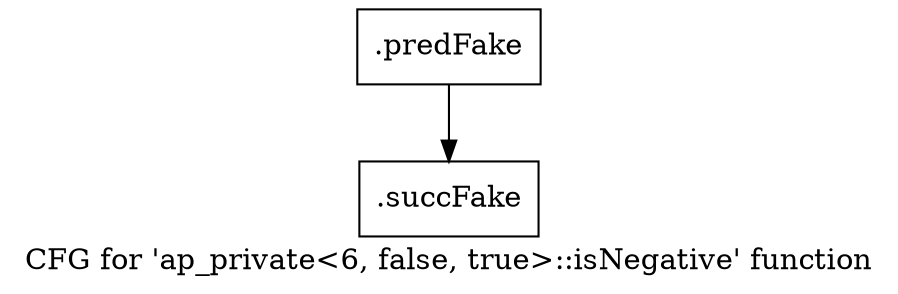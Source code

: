 digraph "CFG for 'ap_private\<6, false, true\>::isNegative' function" {
	label="CFG for 'ap_private\<6, false, true\>::isNegative' function";

	Node0x5ecd680 [shape=record,filename="",linenumber="",label="{.predFake}"];
	Node0x5ecd680 -> Node0x62eab20[ callList="" memoryops="" filename="/mnt/xilinx/Vitis_HLS/2021.2/include/etc/ap_private.h" execusionnum="0"];
	Node0x62eab20 [shape=record,filename="/mnt/xilinx/Vitis_HLS/2021.2/include/etc/ap_private.h",linenumber="1763",label="{.succFake}"];
}
